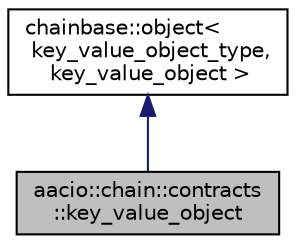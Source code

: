 digraph "aacio::chain::contracts::key_value_object"
{
  edge [fontname="Helvetica",fontsize="10",labelfontname="Helvetica",labelfontsize="10"];
  node [fontname="Helvetica",fontsize="10",shape=record];
  Node0 [label="aacio::chain::contracts\l::key_value_object",height=0.2,width=0.4,color="black", fillcolor="grey75", style="filled", fontcolor="black"];
  Node1 -> Node0 [dir="back",color="midnightblue",fontsize="10",style="solid",fontname="Helvetica"];
  Node1 [label="chainbase::object\<\l key_value_object_type,\l key_value_object \>",height=0.2,width=0.4,color="black", fillcolor="white", style="filled",URL="$structchainbase_1_1object.html"];
}
